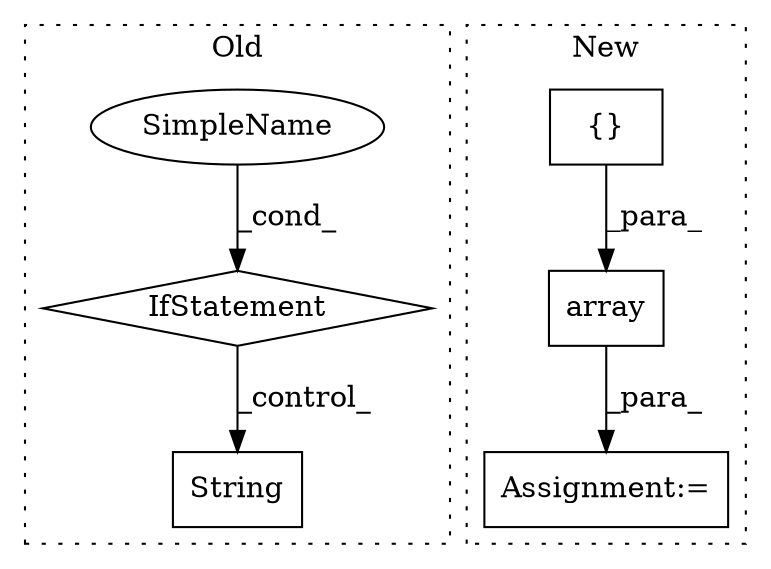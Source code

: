 digraph G {
subgraph cluster0 {
1 [label="String" a="32" s="20106,20118" l="7,1" shape="box"];
3 [label="IfStatement" a="25" s="20029,20044" l="4,2" shape="diamond"];
4 [label="SimpleName" a="42" s="20033" l="11" shape="ellipse"];
label = "Old";
style="dotted";
}
subgraph cluster1 {
2 [label="array" a="32" s="19686,19708" l="6,1" shape="box"];
5 [label="Assignment:=" a="7" s="19729" l="1" shape="box"];
6 [label="{}" a="4" s="19701,19707" l="1,1" shape="box"];
label = "New";
style="dotted";
}
2 -> 5 [label="_para_"];
3 -> 1 [label="_control_"];
4 -> 3 [label="_cond_"];
6 -> 2 [label="_para_"];
}